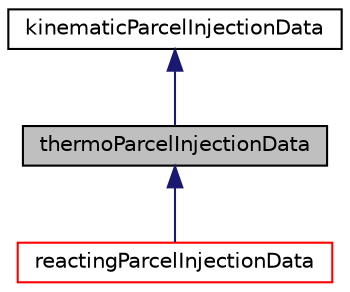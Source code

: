 digraph "thermoParcelInjectionData"
{
  bgcolor="transparent";
  edge [fontname="Helvetica",fontsize="10",labelfontname="Helvetica",labelfontsize="10"];
  node [fontname="Helvetica",fontsize="10",shape=record];
  Node1 [label="thermoParcelInjectionData",height=0.2,width=0.4,color="black", fillcolor="grey75", style="filled", fontcolor="black"];
  Node2 -> Node1 [dir="back",color="midnightblue",fontsize="10",style="solid",fontname="Helvetica"];
  Node2 [label="kinematicParcelInjectionData",height=0.2,width=0.4,color="black",URL="$a01263.html",tooltip="Container class to provide injection data for kinematic parcels. "];
  Node1 -> Node3 [dir="back",color="midnightblue",fontsize="10",style="solid",fontname="Helvetica"];
  Node3 [label="reactingParcelInjectionData",height=0.2,width=0.4,color="red",URL="$a02150.html",tooltip="Container class to provide injection data for reacting parcels. "];
}
